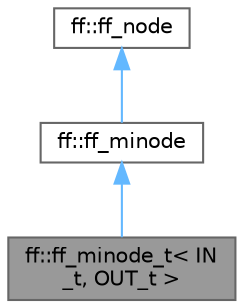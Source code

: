 digraph "ff::ff_minode_t&lt; IN_t, OUT_t &gt;"
{
 // LATEX_PDF_SIZE
  bgcolor="transparent";
  edge [fontname=Helvetica,fontsize=10,labelfontname=Helvetica,labelfontsize=10];
  node [fontname=Helvetica,fontsize=10,shape=box,height=0.2,width=0.4];
  Node1 [id="Node000001",label="ff::ff_minode_t\< IN\l_t, OUT_t \>",height=0.2,width=0.4,color="gray40", fillcolor="grey60", style="filled", fontcolor="black",tooltip="Typed multiple input ff_node (the SPMC mediator)."];
  Node2 -> Node1 [id="edge1_Node000001_Node000002",dir="back",color="steelblue1",style="solid",tooltip=" "];
  Node2 [id="Node000002",label="ff::ff_minode",height=0.2,width=0.4,color="gray40", fillcolor="white", style="filled",URL="$classff_1_1ff__minode.html",tooltip="Multiple input ff_node (the SPMC mediator)"];
  Node3 -> Node2 [id="edge2_Node000002_Node000003",dir="back",color="steelblue1",style="solid",tooltip=" "];
  Node3 [id="Node000003",label="ff::ff_node",height=0.2,width=0.4,color="gray40", fillcolor="white", style="filled",URL="$classff_1_1ff__node.html",tooltip="The FastFlow abstract contanier for a parallel activity (actor)."];
}
